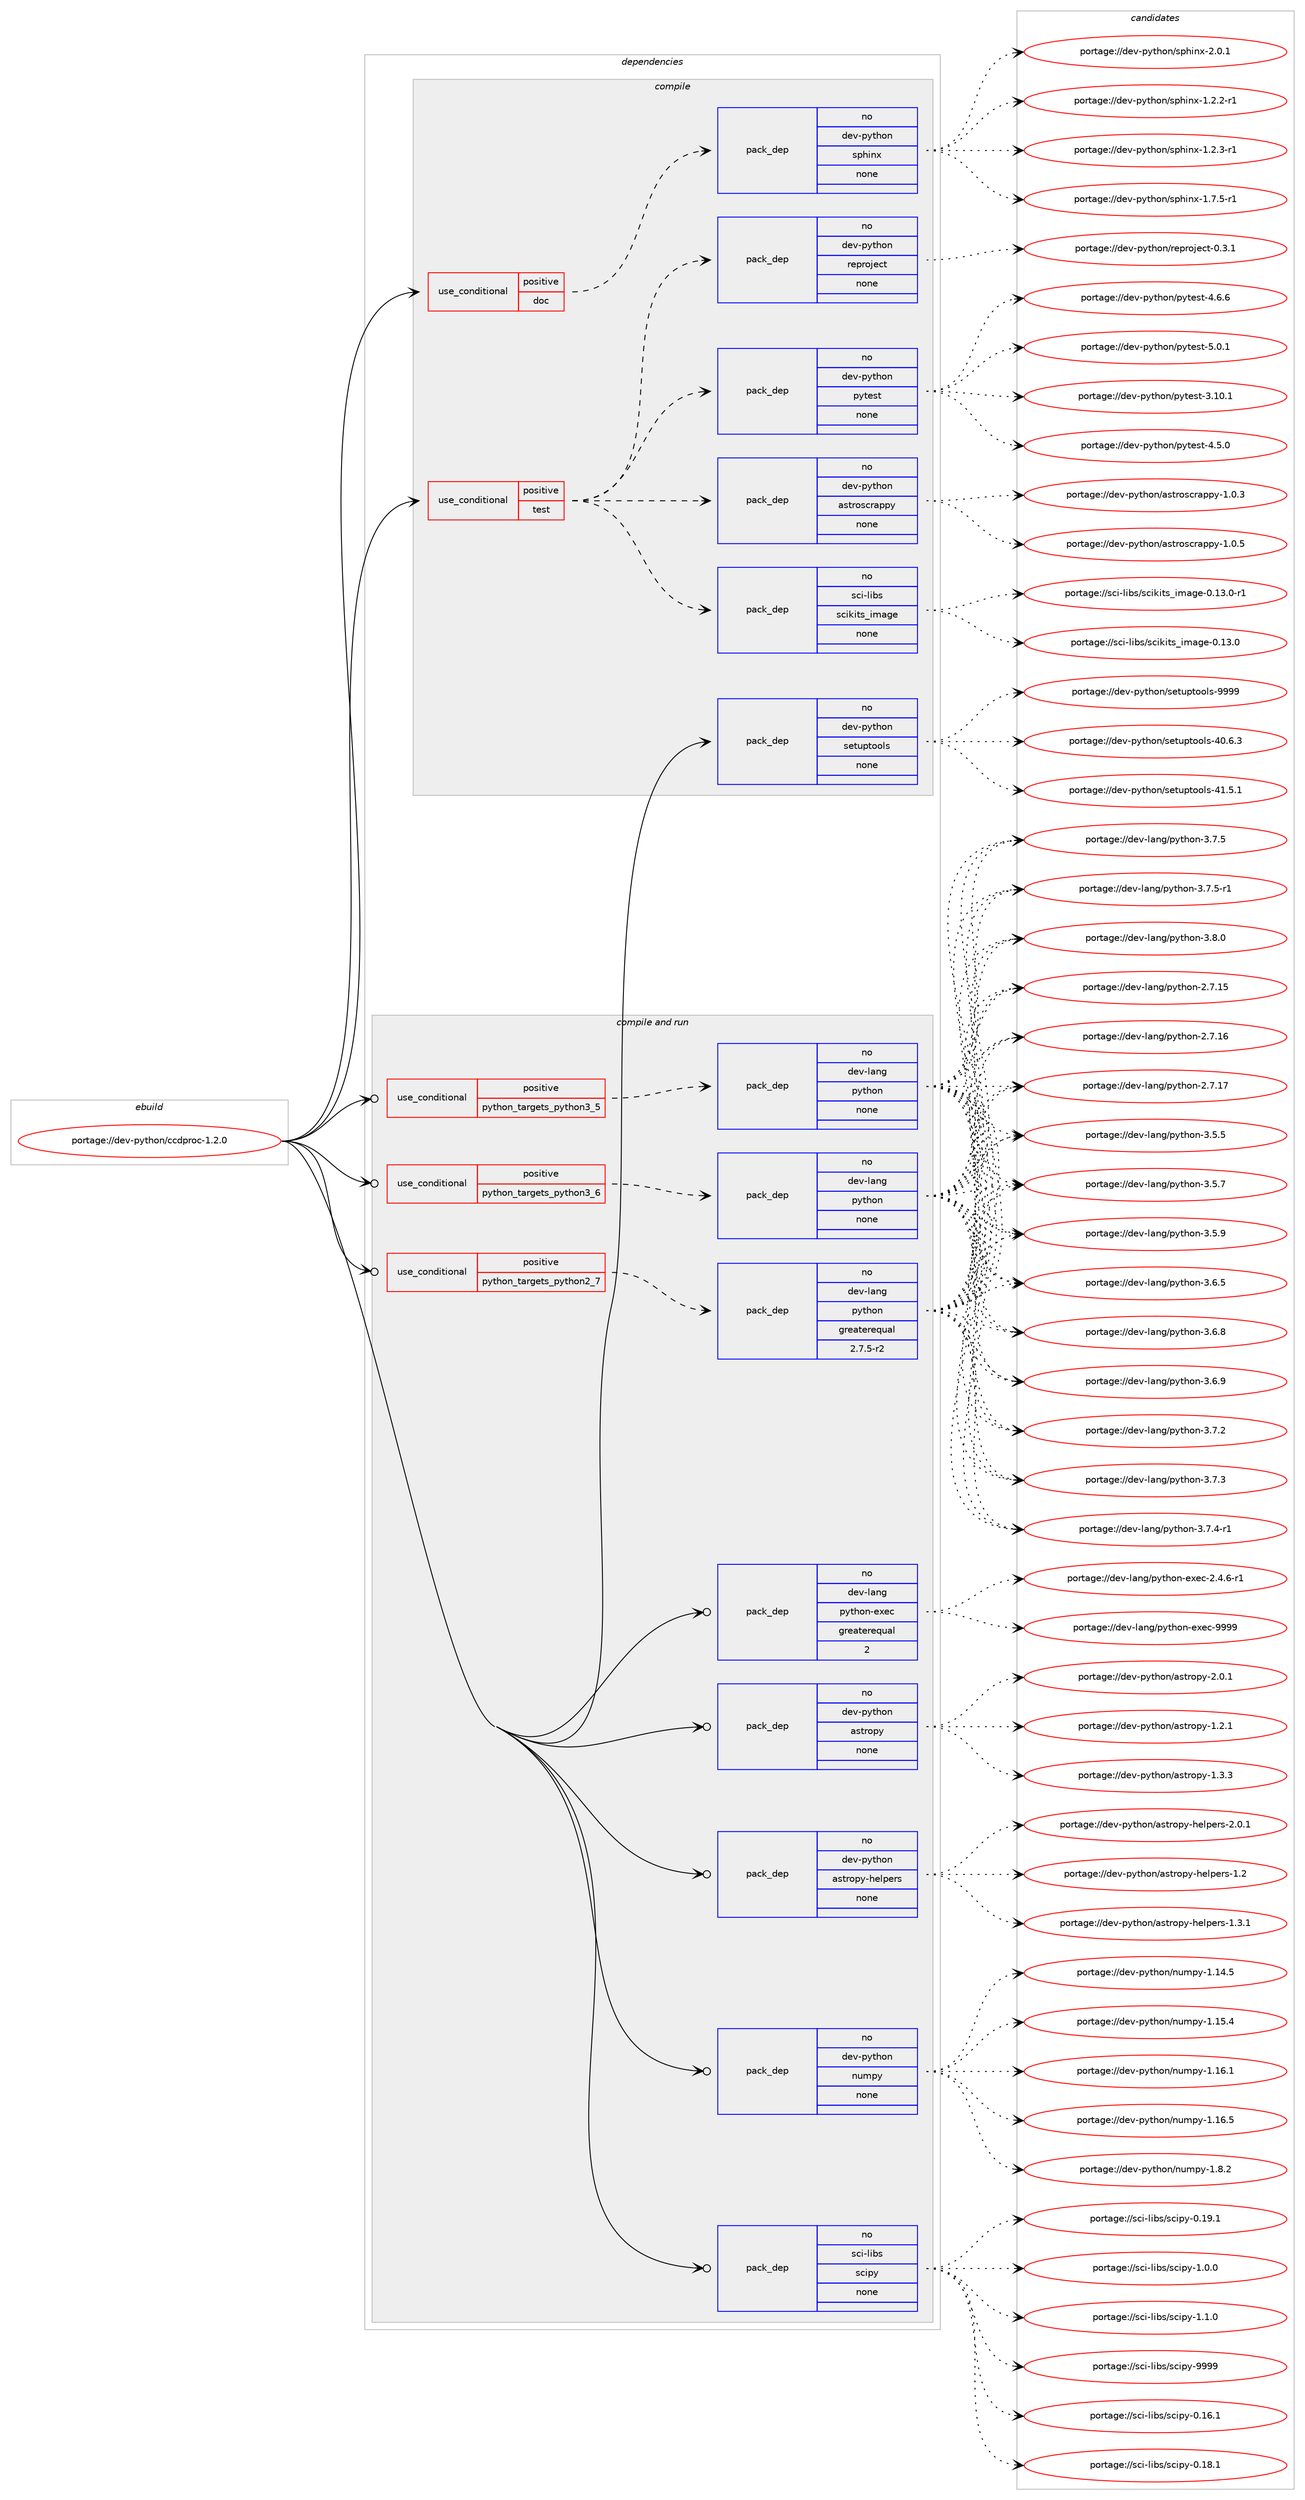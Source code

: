digraph prolog {

# *************
# Graph options
# *************

newrank=true;
concentrate=true;
compound=true;
graph [rankdir=LR,fontname=Helvetica,fontsize=10,ranksep=1.5];#, ranksep=2.5, nodesep=0.2];
edge  [arrowhead=vee];
node  [fontname=Helvetica,fontsize=10];

# **********
# The ebuild
# **********

subgraph cluster_leftcol {
color=gray;
rank=same;
label=<<i>ebuild</i>>;
id [label="portage://dev-python/ccdproc-1.2.0", color=red, width=4, href="../dev-python/ccdproc-1.2.0.svg"];
}

# ****************
# The dependencies
# ****************

subgraph cluster_midcol {
color=gray;
label=<<i>dependencies</i>>;
subgraph cluster_compile {
fillcolor="#eeeeee";
style=filled;
label=<<i>compile</i>>;
subgraph cond26638 {
dependency133288 [label=<<TABLE BORDER="0" CELLBORDER="1" CELLSPACING="0" CELLPADDING="4"><TR><TD ROWSPAN="3" CELLPADDING="10">use_conditional</TD></TR><TR><TD>positive</TD></TR><TR><TD>doc</TD></TR></TABLE>>, shape=none, color=red];
subgraph pack103342 {
dependency133289 [label=<<TABLE BORDER="0" CELLBORDER="1" CELLSPACING="0" CELLPADDING="4" WIDTH="220"><TR><TD ROWSPAN="6" CELLPADDING="30">pack_dep</TD></TR><TR><TD WIDTH="110">no</TD></TR><TR><TD>dev-python</TD></TR><TR><TD>sphinx</TD></TR><TR><TD>none</TD></TR><TR><TD></TD></TR></TABLE>>, shape=none, color=blue];
}
dependency133288:e -> dependency133289:w [weight=20,style="dashed",arrowhead="vee"];
}
id:e -> dependency133288:w [weight=20,style="solid",arrowhead="vee"];
subgraph cond26639 {
dependency133290 [label=<<TABLE BORDER="0" CELLBORDER="1" CELLSPACING="0" CELLPADDING="4"><TR><TD ROWSPAN="3" CELLPADDING="10">use_conditional</TD></TR><TR><TD>positive</TD></TR><TR><TD>test</TD></TR></TABLE>>, shape=none, color=red];
subgraph pack103343 {
dependency133291 [label=<<TABLE BORDER="0" CELLBORDER="1" CELLSPACING="0" CELLPADDING="4" WIDTH="220"><TR><TD ROWSPAN="6" CELLPADDING="30">pack_dep</TD></TR><TR><TD WIDTH="110">no</TD></TR><TR><TD>dev-python</TD></TR><TR><TD>astroscrappy</TD></TR><TR><TD>none</TD></TR><TR><TD></TD></TR></TABLE>>, shape=none, color=blue];
}
dependency133290:e -> dependency133291:w [weight=20,style="dashed",arrowhead="vee"];
subgraph pack103344 {
dependency133292 [label=<<TABLE BORDER="0" CELLBORDER="1" CELLSPACING="0" CELLPADDING="4" WIDTH="220"><TR><TD ROWSPAN="6" CELLPADDING="30">pack_dep</TD></TR><TR><TD WIDTH="110">no</TD></TR><TR><TD>dev-python</TD></TR><TR><TD>pytest</TD></TR><TR><TD>none</TD></TR><TR><TD></TD></TR></TABLE>>, shape=none, color=blue];
}
dependency133290:e -> dependency133292:w [weight=20,style="dashed",arrowhead="vee"];
subgraph pack103345 {
dependency133293 [label=<<TABLE BORDER="0" CELLBORDER="1" CELLSPACING="0" CELLPADDING="4" WIDTH="220"><TR><TD ROWSPAN="6" CELLPADDING="30">pack_dep</TD></TR><TR><TD WIDTH="110">no</TD></TR><TR><TD>dev-python</TD></TR><TR><TD>reproject</TD></TR><TR><TD>none</TD></TR><TR><TD></TD></TR></TABLE>>, shape=none, color=blue];
}
dependency133290:e -> dependency133293:w [weight=20,style="dashed",arrowhead="vee"];
subgraph pack103346 {
dependency133294 [label=<<TABLE BORDER="0" CELLBORDER="1" CELLSPACING="0" CELLPADDING="4" WIDTH="220"><TR><TD ROWSPAN="6" CELLPADDING="30">pack_dep</TD></TR><TR><TD WIDTH="110">no</TD></TR><TR><TD>sci-libs</TD></TR><TR><TD>scikits_image</TD></TR><TR><TD>none</TD></TR><TR><TD></TD></TR></TABLE>>, shape=none, color=blue];
}
dependency133290:e -> dependency133294:w [weight=20,style="dashed",arrowhead="vee"];
}
id:e -> dependency133290:w [weight=20,style="solid",arrowhead="vee"];
subgraph pack103347 {
dependency133295 [label=<<TABLE BORDER="0" CELLBORDER="1" CELLSPACING="0" CELLPADDING="4" WIDTH="220"><TR><TD ROWSPAN="6" CELLPADDING="30">pack_dep</TD></TR><TR><TD WIDTH="110">no</TD></TR><TR><TD>dev-python</TD></TR><TR><TD>setuptools</TD></TR><TR><TD>none</TD></TR><TR><TD></TD></TR></TABLE>>, shape=none, color=blue];
}
id:e -> dependency133295:w [weight=20,style="solid",arrowhead="vee"];
}
subgraph cluster_compileandrun {
fillcolor="#eeeeee";
style=filled;
label=<<i>compile and run</i>>;
subgraph cond26640 {
dependency133296 [label=<<TABLE BORDER="0" CELLBORDER="1" CELLSPACING="0" CELLPADDING="4"><TR><TD ROWSPAN="3" CELLPADDING="10">use_conditional</TD></TR><TR><TD>positive</TD></TR><TR><TD>python_targets_python2_7</TD></TR></TABLE>>, shape=none, color=red];
subgraph pack103348 {
dependency133297 [label=<<TABLE BORDER="0" CELLBORDER="1" CELLSPACING="0" CELLPADDING="4" WIDTH="220"><TR><TD ROWSPAN="6" CELLPADDING="30">pack_dep</TD></TR><TR><TD WIDTH="110">no</TD></TR><TR><TD>dev-lang</TD></TR><TR><TD>python</TD></TR><TR><TD>greaterequal</TD></TR><TR><TD>2.7.5-r2</TD></TR></TABLE>>, shape=none, color=blue];
}
dependency133296:e -> dependency133297:w [weight=20,style="dashed",arrowhead="vee"];
}
id:e -> dependency133296:w [weight=20,style="solid",arrowhead="odotvee"];
subgraph cond26641 {
dependency133298 [label=<<TABLE BORDER="0" CELLBORDER="1" CELLSPACING="0" CELLPADDING="4"><TR><TD ROWSPAN="3" CELLPADDING="10">use_conditional</TD></TR><TR><TD>positive</TD></TR><TR><TD>python_targets_python3_5</TD></TR></TABLE>>, shape=none, color=red];
subgraph pack103349 {
dependency133299 [label=<<TABLE BORDER="0" CELLBORDER="1" CELLSPACING="0" CELLPADDING="4" WIDTH="220"><TR><TD ROWSPAN="6" CELLPADDING="30">pack_dep</TD></TR><TR><TD WIDTH="110">no</TD></TR><TR><TD>dev-lang</TD></TR><TR><TD>python</TD></TR><TR><TD>none</TD></TR><TR><TD></TD></TR></TABLE>>, shape=none, color=blue];
}
dependency133298:e -> dependency133299:w [weight=20,style="dashed",arrowhead="vee"];
}
id:e -> dependency133298:w [weight=20,style="solid",arrowhead="odotvee"];
subgraph cond26642 {
dependency133300 [label=<<TABLE BORDER="0" CELLBORDER="1" CELLSPACING="0" CELLPADDING="4"><TR><TD ROWSPAN="3" CELLPADDING="10">use_conditional</TD></TR><TR><TD>positive</TD></TR><TR><TD>python_targets_python3_6</TD></TR></TABLE>>, shape=none, color=red];
subgraph pack103350 {
dependency133301 [label=<<TABLE BORDER="0" CELLBORDER="1" CELLSPACING="0" CELLPADDING="4" WIDTH="220"><TR><TD ROWSPAN="6" CELLPADDING="30">pack_dep</TD></TR><TR><TD WIDTH="110">no</TD></TR><TR><TD>dev-lang</TD></TR><TR><TD>python</TD></TR><TR><TD>none</TD></TR><TR><TD></TD></TR></TABLE>>, shape=none, color=blue];
}
dependency133300:e -> dependency133301:w [weight=20,style="dashed",arrowhead="vee"];
}
id:e -> dependency133300:w [weight=20,style="solid",arrowhead="odotvee"];
subgraph pack103351 {
dependency133302 [label=<<TABLE BORDER="0" CELLBORDER="1" CELLSPACING="0" CELLPADDING="4" WIDTH="220"><TR><TD ROWSPAN="6" CELLPADDING="30">pack_dep</TD></TR><TR><TD WIDTH="110">no</TD></TR><TR><TD>dev-lang</TD></TR><TR><TD>python-exec</TD></TR><TR><TD>greaterequal</TD></TR><TR><TD>2</TD></TR></TABLE>>, shape=none, color=blue];
}
id:e -> dependency133302:w [weight=20,style="solid",arrowhead="odotvee"];
subgraph pack103352 {
dependency133303 [label=<<TABLE BORDER="0" CELLBORDER="1" CELLSPACING="0" CELLPADDING="4" WIDTH="220"><TR><TD ROWSPAN="6" CELLPADDING="30">pack_dep</TD></TR><TR><TD WIDTH="110">no</TD></TR><TR><TD>dev-python</TD></TR><TR><TD>astropy</TD></TR><TR><TD>none</TD></TR><TR><TD></TD></TR></TABLE>>, shape=none, color=blue];
}
id:e -> dependency133303:w [weight=20,style="solid",arrowhead="odotvee"];
subgraph pack103353 {
dependency133304 [label=<<TABLE BORDER="0" CELLBORDER="1" CELLSPACING="0" CELLPADDING="4" WIDTH="220"><TR><TD ROWSPAN="6" CELLPADDING="30">pack_dep</TD></TR><TR><TD WIDTH="110">no</TD></TR><TR><TD>dev-python</TD></TR><TR><TD>astropy-helpers</TD></TR><TR><TD>none</TD></TR><TR><TD></TD></TR></TABLE>>, shape=none, color=blue];
}
id:e -> dependency133304:w [weight=20,style="solid",arrowhead="odotvee"];
subgraph pack103354 {
dependency133305 [label=<<TABLE BORDER="0" CELLBORDER="1" CELLSPACING="0" CELLPADDING="4" WIDTH="220"><TR><TD ROWSPAN="6" CELLPADDING="30">pack_dep</TD></TR><TR><TD WIDTH="110">no</TD></TR><TR><TD>dev-python</TD></TR><TR><TD>numpy</TD></TR><TR><TD>none</TD></TR><TR><TD></TD></TR></TABLE>>, shape=none, color=blue];
}
id:e -> dependency133305:w [weight=20,style="solid",arrowhead="odotvee"];
subgraph pack103355 {
dependency133306 [label=<<TABLE BORDER="0" CELLBORDER="1" CELLSPACING="0" CELLPADDING="4" WIDTH="220"><TR><TD ROWSPAN="6" CELLPADDING="30">pack_dep</TD></TR><TR><TD WIDTH="110">no</TD></TR><TR><TD>sci-libs</TD></TR><TR><TD>scipy</TD></TR><TR><TD>none</TD></TR><TR><TD></TD></TR></TABLE>>, shape=none, color=blue];
}
id:e -> dependency133306:w [weight=20,style="solid",arrowhead="odotvee"];
}
subgraph cluster_run {
fillcolor="#eeeeee";
style=filled;
label=<<i>run</i>>;
}
}

# **************
# The candidates
# **************

subgraph cluster_choices {
rank=same;
color=gray;
label=<<i>candidates</i>>;

subgraph choice103342 {
color=black;
nodesep=1;
choiceportage10010111845112121116104111110471151121041051101204549465046504511449 [label="portage://dev-python/sphinx-1.2.2-r1", color=red, width=4,href="../dev-python/sphinx-1.2.2-r1.svg"];
choiceportage10010111845112121116104111110471151121041051101204549465046514511449 [label="portage://dev-python/sphinx-1.2.3-r1", color=red, width=4,href="../dev-python/sphinx-1.2.3-r1.svg"];
choiceportage10010111845112121116104111110471151121041051101204549465546534511449 [label="portage://dev-python/sphinx-1.7.5-r1", color=red, width=4,href="../dev-python/sphinx-1.7.5-r1.svg"];
choiceportage1001011184511212111610411111047115112104105110120455046484649 [label="portage://dev-python/sphinx-2.0.1", color=red, width=4,href="../dev-python/sphinx-2.0.1.svg"];
dependency133289:e -> choiceportage10010111845112121116104111110471151121041051101204549465046504511449:w [style=dotted,weight="100"];
dependency133289:e -> choiceportage10010111845112121116104111110471151121041051101204549465046514511449:w [style=dotted,weight="100"];
dependency133289:e -> choiceportage10010111845112121116104111110471151121041051101204549465546534511449:w [style=dotted,weight="100"];
dependency133289:e -> choiceportage1001011184511212111610411111047115112104105110120455046484649:w [style=dotted,weight="100"];
}
subgraph choice103343 {
color=black;
nodesep=1;
choiceportage1001011184511212111610411111047971151161141111159911497112112121454946484651 [label="portage://dev-python/astroscrappy-1.0.3", color=red, width=4,href="../dev-python/astroscrappy-1.0.3.svg"];
choiceportage1001011184511212111610411111047971151161141111159911497112112121454946484653 [label="portage://dev-python/astroscrappy-1.0.5", color=red, width=4,href="../dev-python/astroscrappy-1.0.5.svg"];
dependency133291:e -> choiceportage1001011184511212111610411111047971151161141111159911497112112121454946484651:w [style=dotted,weight="100"];
dependency133291:e -> choiceportage1001011184511212111610411111047971151161141111159911497112112121454946484653:w [style=dotted,weight="100"];
}
subgraph choice103344 {
color=black;
nodesep=1;
choiceportage100101118451121211161041111104711212111610111511645514649484649 [label="portage://dev-python/pytest-3.10.1", color=red, width=4,href="../dev-python/pytest-3.10.1.svg"];
choiceportage1001011184511212111610411111047112121116101115116455246534648 [label="portage://dev-python/pytest-4.5.0", color=red, width=4,href="../dev-python/pytest-4.5.0.svg"];
choiceportage1001011184511212111610411111047112121116101115116455246544654 [label="portage://dev-python/pytest-4.6.6", color=red, width=4,href="../dev-python/pytest-4.6.6.svg"];
choiceportage1001011184511212111610411111047112121116101115116455346484649 [label="portage://dev-python/pytest-5.0.1", color=red, width=4,href="../dev-python/pytest-5.0.1.svg"];
dependency133292:e -> choiceportage100101118451121211161041111104711212111610111511645514649484649:w [style=dotted,weight="100"];
dependency133292:e -> choiceportage1001011184511212111610411111047112121116101115116455246534648:w [style=dotted,weight="100"];
dependency133292:e -> choiceportage1001011184511212111610411111047112121116101115116455246544654:w [style=dotted,weight="100"];
dependency133292:e -> choiceportage1001011184511212111610411111047112121116101115116455346484649:w [style=dotted,weight="100"];
}
subgraph choice103345 {
color=black;
nodesep=1;
choiceportage100101118451121211161041111104711410111211411110610199116454846514649 [label="portage://dev-python/reproject-0.3.1", color=red, width=4,href="../dev-python/reproject-0.3.1.svg"];
dependency133293:e -> choiceportage100101118451121211161041111104711410111211411110610199116454846514649:w [style=dotted,weight="100"];
}
subgraph choice103346 {
color=black;
nodesep=1;
choiceportage1159910545108105981154711599105107105116115951051099710310145484649514648 [label="portage://sci-libs/scikits_image-0.13.0", color=red, width=4,href="../sci-libs/scikits_image-0.13.0.svg"];
choiceportage11599105451081059811547115991051071051161159510510997103101454846495146484511449 [label="portage://sci-libs/scikits_image-0.13.0-r1", color=red, width=4,href="../sci-libs/scikits_image-0.13.0-r1.svg"];
dependency133294:e -> choiceportage1159910545108105981154711599105107105116115951051099710310145484649514648:w [style=dotted,weight="100"];
dependency133294:e -> choiceportage11599105451081059811547115991051071051161159510510997103101454846495146484511449:w [style=dotted,weight="100"];
}
subgraph choice103347 {
color=black;
nodesep=1;
choiceportage100101118451121211161041111104711510111611711211611111110811545524846544651 [label="portage://dev-python/setuptools-40.6.3", color=red, width=4,href="../dev-python/setuptools-40.6.3.svg"];
choiceportage100101118451121211161041111104711510111611711211611111110811545524946534649 [label="portage://dev-python/setuptools-41.5.1", color=red, width=4,href="../dev-python/setuptools-41.5.1.svg"];
choiceportage10010111845112121116104111110471151011161171121161111111081154557575757 [label="portage://dev-python/setuptools-9999", color=red, width=4,href="../dev-python/setuptools-9999.svg"];
dependency133295:e -> choiceportage100101118451121211161041111104711510111611711211611111110811545524846544651:w [style=dotted,weight="100"];
dependency133295:e -> choiceportage100101118451121211161041111104711510111611711211611111110811545524946534649:w [style=dotted,weight="100"];
dependency133295:e -> choiceportage10010111845112121116104111110471151011161171121161111111081154557575757:w [style=dotted,weight="100"];
}
subgraph choice103348 {
color=black;
nodesep=1;
choiceportage10010111845108971101034711212111610411111045504655464953 [label="portage://dev-lang/python-2.7.15", color=red, width=4,href="../dev-lang/python-2.7.15.svg"];
choiceportage10010111845108971101034711212111610411111045504655464954 [label="portage://dev-lang/python-2.7.16", color=red, width=4,href="../dev-lang/python-2.7.16.svg"];
choiceportage10010111845108971101034711212111610411111045504655464955 [label="portage://dev-lang/python-2.7.17", color=red, width=4,href="../dev-lang/python-2.7.17.svg"];
choiceportage100101118451089711010347112121116104111110455146534653 [label="portage://dev-lang/python-3.5.5", color=red, width=4,href="../dev-lang/python-3.5.5.svg"];
choiceportage100101118451089711010347112121116104111110455146534655 [label="portage://dev-lang/python-3.5.7", color=red, width=4,href="../dev-lang/python-3.5.7.svg"];
choiceportage100101118451089711010347112121116104111110455146534657 [label="portage://dev-lang/python-3.5.9", color=red, width=4,href="../dev-lang/python-3.5.9.svg"];
choiceportage100101118451089711010347112121116104111110455146544653 [label="portage://dev-lang/python-3.6.5", color=red, width=4,href="../dev-lang/python-3.6.5.svg"];
choiceportage100101118451089711010347112121116104111110455146544656 [label="portage://dev-lang/python-3.6.8", color=red, width=4,href="../dev-lang/python-3.6.8.svg"];
choiceportage100101118451089711010347112121116104111110455146544657 [label="portage://dev-lang/python-3.6.9", color=red, width=4,href="../dev-lang/python-3.6.9.svg"];
choiceportage100101118451089711010347112121116104111110455146554650 [label="portage://dev-lang/python-3.7.2", color=red, width=4,href="../dev-lang/python-3.7.2.svg"];
choiceportage100101118451089711010347112121116104111110455146554651 [label="portage://dev-lang/python-3.7.3", color=red, width=4,href="../dev-lang/python-3.7.3.svg"];
choiceportage1001011184510897110103471121211161041111104551465546524511449 [label="portage://dev-lang/python-3.7.4-r1", color=red, width=4,href="../dev-lang/python-3.7.4-r1.svg"];
choiceportage100101118451089711010347112121116104111110455146554653 [label="portage://dev-lang/python-3.7.5", color=red, width=4,href="../dev-lang/python-3.7.5.svg"];
choiceportage1001011184510897110103471121211161041111104551465546534511449 [label="portage://dev-lang/python-3.7.5-r1", color=red, width=4,href="../dev-lang/python-3.7.5-r1.svg"];
choiceportage100101118451089711010347112121116104111110455146564648 [label="portage://dev-lang/python-3.8.0", color=red, width=4,href="../dev-lang/python-3.8.0.svg"];
dependency133297:e -> choiceportage10010111845108971101034711212111610411111045504655464953:w [style=dotted,weight="100"];
dependency133297:e -> choiceportage10010111845108971101034711212111610411111045504655464954:w [style=dotted,weight="100"];
dependency133297:e -> choiceportage10010111845108971101034711212111610411111045504655464955:w [style=dotted,weight="100"];
dependency133297:e -> choiceportage100101118451089711010347112121116104111110455146534653:w [style=dotted,weight="100"];
dependency133297:e -> choiceportage100101118451089711010347112121116104111110455146534655:w [style=dotted,weight="100"];
dependency133297:e -> choiceportage100101118451089711010347112121116104111110455146534657:w [style=dotted,weight="100"];
dependency133297:e -> choiceportage100101118451089711010347112121116104111110455146544653:w [style=dotted,weight="100"];
dependency133297:e -> choiceportage100101118451089711010347112121116104111110455146544656:w [style=dotted,weight="100"];
dependency133297:e -> choiceportage100101118451089711010347112121116104111110455146544657:w [style=dotted,weight="100"];
dependency133297:e -> choiceportage100101118451089711010347112121116104111110455146554650:w [style=dotted,weight="100"];
dependency133297:e -> choiceportage100101118451089711010347112121116104111110455146554651:w [style=dotted,weight="100"];
dependency133297:e -> choiceportage1001011184510897110103471121211161041111104551465546524511449:w [style=dotted,weight="100"];
dependency133297:e -> choiceportage100101118451089711010347112121116104111110455146554653:w [style=dotted,weight="100"];
dependency133297:e -> choiceportage1001011184510897110103471121211161041111104551465546534511449:w [style=dotted,weight="100"];
dependency133297:e -> choiceportage100101118451089711010347112121116104111110455146564648:w [style=dotted,weight="100"];
}
subgraph choice103349 {
color=black;
nodesep=1;
choiceportage10010111845108971101034711212111610411111045504655464953 [label="portage://dev-lang/python-2.7.15", color=red, width=4,href="../dev-lang/python-2.7.15.svg"];
choiceportage10010111845108971101034711212111610411111045504655464954 [label="portage://dev-lang/python-2.7.16", color=red, width=4,href="../dev-lang/python-2.7.16.svg"];
choiceportage10010111845108971101034711212111610411111045504655464955 [label="portage://dev-lang/python-2.7.17", color=red, width=4,href="../dev-lang/python-2.7.17.svg"];
choiceportage100101118451089711010347112121116104111110455146534653 [label="portage://dev-lang/python-3.5.5", color=red, width=4,href="../dev-lang/python-3.5.5.svg"];
choiceportage100101118451089711010347112121116104111110455146534655 [label="portage://dev-lang/python-3.5.7", color=red, width=4,href="../dev-lang/python-3.5.7.svg"];
choiceportage100101118451089711010347112121116104111110455146534657 [label="portage://dev-lang/python-3.5.9", color=red, width=4,href="../dev-lang/python-3.5.9.svg"];
choiceportage100101118451089711010347112121116104111110455146544653 [label="portage://dev-lang/python-3.6.5", color=red, width=4,href="../dev-lang/python-3.6.5.svg"];
choiceportage100101118451089711010347112121116104111110455146544656 [label="portage://dev-lang/python-3.6.8", color=red, width=4,href="../dev-lang/python-3.6.8.svg"];
choiceportage100101118451089711010347112121116104111110455146544657 [label="portage://dev-lang/python-3.6.9", color=red, width=4,href="../dev-lang/python-3.6.9.svg"];
choiceportage100101118451089711010347112121116104111110455146554650 [label="portage://dev-lang/python-3.7.2", color=red, width=4,href="../dev-lang/python-3.7.2.svg"];
choiceportage100101118451089711010347112121116104111110455146554651 [label="portage://dev-lang/python-3.7.3", color=red, width=4,href="../dev-lang/python-3.7.3.svg"];
choiceportage1001011184510897110103471121211161041111104551465546524511449 [label="portage://dev-lang/python-3.7.4-r1", color=red, width=4,href="../dev-lang/python-3.7.4-r1.svg"];
choiceportage100101118451089711010347112121116104111110455146554653 [label="portage://dev-lang/python-3.7.5", color=red, width=4,href="../dev-lang/python-3.7.5.svg"];
choiceportage1001011184510897110103471121211161041111104551465546534511449 [label="portage://dev-lang/python-3.7.5-r1", color=red, width=4,href="../dev-lang/python-3.7.5-r1.svg"];
choiceportage100101118451089711010347112121116104111110455146564648 [label="portage://dev-lang/python-3.8.0", color=red, width=4,href="../dev-lang/python-3.8.0.svg"];
dependency133299:e -> choiceportage10010111845108971101034711212111610411111045504655464953:w [style=dotted,weight="100"];
dependency133299:e -> choiceportage10010111845108971101034711212111610411111045504655464954:w [style=dotted,weight="100"];
dependency133299:e -> choiceportage10010111845108971101034711212111610411111045504655464955:w [style=dotted,weight="100"];
dependency133299:e -> choiceportage100101118451089711010347112121116104111110455146534653:w [style=dotted,weight="100"];
dependency133299:e -> choiceportage100101118451089711010347112121116104111110455146534655:w [style=dotted,weight="100"];
dependency133299:e -> choiceportage100101118451089711010347112121116104111110455146534657:w [style=dotted,weight="100"];
dependency133299:e -> choiceportage100101118451089711010347112121116104111110455146544653:w [style=dotted,weight="100"];
dependency133299:e -> choiceportage100101118451089711010347112121116104111110455146544656:w [style=dotted,weight="100"];
dependency133299:e -> choiceportage100101118451089711010347112121116104111110455146544657:w [style=dotted,weight="100"];
dependency133299:e -> choiceportage100101118451089711010347112121116104111110455146554650:w [style=dotted,weight="100"];
dependency133299:e -> choiceportage100101118451089711010347112121116104111110455146554651:w [style=dotted,weight="100"];
dependency133299:e -> choiceportage1001011184510897110103471121211161041111104551465546524511449:w [style=dotted,weight="100"];
dependency133299:e -> choiceportage100101118451089711010347112121116104111110455146554653:w [style=dotted,weight="100"];
dependency133299:e -> choiceportage1001011184510897110103471121211161041111104551465546534511449:w [style=dotted,weight="100"];
dependency133299:e -> choiceportage100101118451089711010347112121116104111110455146564648:w [style=dotted,weight="100"];
}
subgraph choice103350 {
color=black;
nodesep=1;
choiceportage10010111845108971101034711212111610411111045504655464953 [label="portage://dev-lang/python-2.7.15", color=red, width=4,href="../dev-lang/python-2.7.15.svg"];
choiceportage10010111845108971101034711212111610411111045504655464954 [label="portage://dev-lang/python-2.7.16", color=red, width=4,href="../dev-lang/python-2.7.16.svg"];
choiceportage10010111845108971101034711212111610411111045504655464955 [label="portage://dev-lang/python-2.7.17", color=red, width=4,href="../dev-lang/python-2.7.17.svg"];
choiceportage100101118451089711010347112121116104111110455146534653 [label="portage://dev-lang/python-3.5.5", color=red, width=4,href="../dev-lang/python-3.5.5.svg"];
choiceportage100101118451089711010347112121116104111110455146534655 [label="portage://dev-lang/python-3.5.7", color=red, width=4,href="../dev-lang/python-3.5.7.svg"];
choiceportage100101118451089711010347112121116104111110455146534657 [label="portage://dev-lang/python-3.5.9", color=red, width=4,href="../dev-lang/python-3.5.9.svg"];
choiceportage100101118451089711010347112121116104111110455146544653 [label="portage://dev-lang/python-3.6.5", color=red, width=4,href="../dev-lang/python-3.6.5.svg"];
choiceportage100101118451089711010347112121116104111110455146544656 [label="portage://dev-lang/python-3.6.8", color=red, width=4,href="../dev-lang/python-3.6.8.svg"];
choiceportage100101118451089711010347112121116104111110455146544657 [label="portage://dev-lang/python-3.6.9", color=red, width=4,href="../dev-lang/python-3.6.9.svg"];
choiceportage100101118451089711010347112121116104111110455146554650 [label="portage://dev-lang/python-3.7.2", color=red, width=4,href="../dev-lang/python-3.7.2.svg"];
choiceportage100101118451089711010347112121116104111110455146554651 [label="portage://dev-lang/python-3.7.3", color=red, width=4,href="../dev-lang/python-3.7.3.svg"];
choiceportage1001011184510897110103471121211161041111104551465546524511449 [label="portage://dev-lang/python-3.7.4-r1", color=red, width=4,href="../dev-lang/python-3.7.4-r1.svg"];
choiceportage100101118451089711010347112121116104111110455146554653 [label="portage://dev-lang/python-3.7.5", color=red, width=4,href="../dev-lang/python-3.7.5.svg"];
choiceportage1001011184510897110103471121211161041111104551465546534511449 [label="portage://dev-lang/python-3.7.5-r1", color=red, width=4,href="../dev-lang/python-3.7.5-r1.svg"];
choiceportage100101118451089711010347112121116104111110455146564648 [label="portage://dev-lang/python-3.8.0", color=red, width=4,href="../dev-lang/python-3.8.0.svg"];
dependency133301:e -> choiceportage10010111845108971101034711212111610411111045504655464953:w [style=dotted,weight="100"];
dependency133301:e -> choiceportage10010111845108971101034711212111610411111045504655464954:w [style=dotted,weight="100"];
dependency133301:e -> choiceportage10010111845108971101034711212111610411111045504655464955:w [style=dotted,weight="100"];
dependency133301:e -> choiceportage100101118451089711010347112121116104111110455146534653:w [style=dotted,weight="100"];
dependency133301:e -> choiceportage100101118451089711010347112121116104111110455146534655:w [style=dotted,weight="100"];
dependency133301:e -> choiceportage100101118451089711010347112121116104111110455146534657:w [style=dotted,weight="100"];
dependency133301:e -> choiceportage100101118451089711010347112121116104111110455146544653:w [style=dotted,weight="100"];
dependency133301:e -> choiceportage100101118451089711010347112121116104111110455146544656:w [style=dotted,weight="100"];
dependency133301:e -> choiceportage100101118451089711010347112121116104111110455146544657:w [style=dotted,weight="100"];
dependency133301:e -> choiceportage100101118451089711010347112121116104111110455146554650:w [style=dotted,weight="100"];
dependency133301:e -> choiceportage100101118451089711010347112121116104111110455146554651:w [style=dotted,weight="100"];
dependency133301:e -> choiceportage1001011184510897110103471121211161041111104551465546524511449:w [style=dotted,weight="100"];
dependency133301:e -> choiceportage100101118451089711010347112121116104111110455146554653:w [style=dotted,weight="100"];
dependency133301:e -> choiceportage1001011184510897110103471121211161041111104551465546534511449:w [style=dotted,weight="100"];
dependency133301:e -> choiceportage100101118451089711010347112121116104111110455146564648:w [style=dotted,weight="100"];
}
subgraph choice103351 {
color=black;
nodesep=1;
choiceportage10010111845108971101034711212111610411111045101120101994550465246544511449 [label="portage://dev-lang/python-exec-2.4.6-r1", color=red, width=4,href="../dev-lang/python-exec-2.4.6-r1.svg"];
choiceportage10010111845108971101034711212111610411111045101120101994557575757 [label="portage://dev-lang/python-exec-9999", color=red, width=4,href="../dev-lang/python-exec-9999.svg"];
dependency133302:e -> choiceportage10010111845108971101034711212111610411111045101120101994550465246544511449:w [style=dotted,weight="100"];
dependency133302:e -> choiceportage10010111845108971101034711212111610411111045101120101994557575757:w [style=dotted,weight="100"];
}
subgraph choice103352 {
color=black;
nodesep=1;
choiceportage100101118451121211161041111104797115116114111112121454946504649 [label="portage://dev-python/astropy-1.2.1", color=red, width=4,href="../dev-python/astropy-1.2.1.svg"];
choiceportage100101118451121211161041111104797115116114111112121454946514651 [label="portage://dev-python/astropy-1.3.3", color=red, width=4,href="../dev-python/astropy-1.3.3.svg"];
choiceportage100101118451121211161041111104797115116114111112121455046484649 [label="portage://dev-python/astropy-2.0.1", color=red, width=4,href="../dev-python/astropy-2.0.1.svg"];
dependency133303:e -> choiceportage100101118451121211161041111104797115116114111112121454946504649:w [style=dotted,weight="100"];
dependency133303:e -> choiceportage100101118451121211161041111104797115116114111112121454946514651:w [style=dotted,weight="100"];
dependency133303:e -> choiceportage100101118451121211161041111104797115116114111112121455046484649:w [style=dotted,weight="100"];
}
subgraph choice103353 {
color=black;
nodesep=1;
choiceportage1001011184511212111610411111047971151161141111121214510410110811210111411545494650 [label="portage://dev-python/astropy-helpers-1.2", color=red, width=4,href="../dev-python/astropy-helpers-1.2.svg"];
choiceportage10010111845112121116104111110479711511611411111212145104101108112101114115454946514649 [label="portage://dev-python/astropy-helpers-1.3.1", color=red, width=4,href="../dev-python/astropy-helpers-1.3.1.svg"];
choiceportage10010111845112121116104111110479711511611411111212145104101108112101114115455046484649 [label="portage://dev-python/astropy-helpers-2.0.1", color=red, width=4,href="../dev-python/astropy-helpers-2.0.1.svg"];
dependency133304:e -> choiceportage1001011184511212111610411111047971151161141111121214510410110811210111411545494650:w [style=dotted,weight="100"];
dependency133304:e -> choiceportage10010111845112121116104111110479711511611411111212145104101108112101114115454946514649:w [style=dotted,weight="100"];
dependency133304:e -> choiceportage10010111845112121116104111110479711511611411111212145104101108112101114115455046484649:w [style=dotted,weight="100"];
}
subgraph choice103354 {
color=black;
nodesep=1;
choiceportage100101118451121211161041111104711011710911212145494649524653 [label="portage://dev-python/numpy-1.14.5", color=red, width=4,href="../dev-python/numpy-1.14.5.svg"];
choiceportage100101118451121211161041111104711011710911212145494649534652 [label="portage://dev-python/numpy-1.15.4", color=red, width=4,href="../dev-python/numpy-1.15.4.svg"];
choiceportage100101118451121211161041111104711011710911212145494649544649 [label="portage://dev-python/numpy-1.16.1", color=red, width=4,href="../dev-python/numpy-1.16.1.svg"];
choiceportage100101118451121211161041111104711011710911212145494649544653 [label="portage://dev-python/numpy-1.16.5", color=red, width=4,href="../dev-python/numpy-1.16.5.svg"];
choiceportage1001011184511212111610411111047110117109112121454946564650 [label="portage://dev-python/numpy-1.8.2", color=red, width=4,href="../dev-python/numpy-1.8.2.svg"];
dependency133305:e -> choiceportage100101118451121211161041111104711011710911212145494649524653:w [style=dotted,weight="100"];
dependency133305:e -> choiceportage100101118451121211161041111104711011710911212145494649534652:w [style=dotted,weight="100"];
dependency133305:e -> choiceportage100101118451121211161041111104711011710911212145494649544649:w [style=dotted,weight="100"];
dependency133305:e -> choiceportage100101118451121211161041111104711011710911212145494649544653:w [style=dotted,weight="100"];
dependency133305:e -> choiceportage1001011184511212111610411111047110117109112121454946564650:w [style=dotted,weight="100"];
}
subgraph choice103355 {
color=black;
nodesep=1;
choiceportage115991054510810598115471159910511212145484649544649 [label="portage://sci-libs/scipy-0.16.1", color=red, width=4,href="../sci-libs/scipy-0.16.1.svg"];
choiceportage115991054510810598115471159910511212145484649564649 [label="portage://sci-libs/scipy-0.18.1", color=red, width=4,href="../sci-libs/scipy-0.18.1.svg"];
choiceportage115991054510810598115471159910511212145484649574649 [label="portage://sci-libs/scipy-0.19.1", color=red, width=4,href="../sci-libs/scipy-0.19.1.svg"];
choiceportage1159910545108105981154711599105112121454946484648 [label="portage://sci-libs/scipy-1.0.0", color=red, width=4,href="../sci-libs/scipy-1.0.0.svg"];
choiceportage1159910545108105981154711599105112121454946494648 [label="portage://sci-libs/scipy-1.1.0", color=red, width=4,href="../sci-libs/scipy-1.1.0.svg"];
choiceportage11599105451081059811547115991051121214557575757 [label="portage://sci-libs/scipy-9999", color=red, width=4,href="../sci-libs/scipy-9999.svg"];
dependency133306:e -> choiceportage115991054510810598115471159910511212145484649544649:w [style=dotted,weight="100"];
dependency133306:e -> choiceportage115991054510810598115471159910511212145484649564649:w [style=dotted,weight="100"];
dependency133306:e -> choiceportage115991054510810598115471159910511212145484649574649:w [style=dotted,weight="100"];
dependency133306:e -> choiceportage1159910545108105981154711599105112121454946484648:w [style=dotted,weight="100"];
dependency133306:e -> choiceportage1159910545108105981154711599105112121454946494648:w [style=dotted,weight="100"];
dependency133306:e -> choiceportage11599105451081059811547115991051121214557575757:w [style=dotted,weight="100"];
}
}

}
